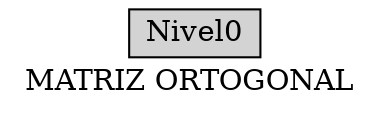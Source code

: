 digraph G{
node[shape=record, height=.1,style=filled];
edge[color=black];
rankdir=UD;

{rank=min;Nivel0;

};



label = "MATRIZ ORTOGONAL ";

}
